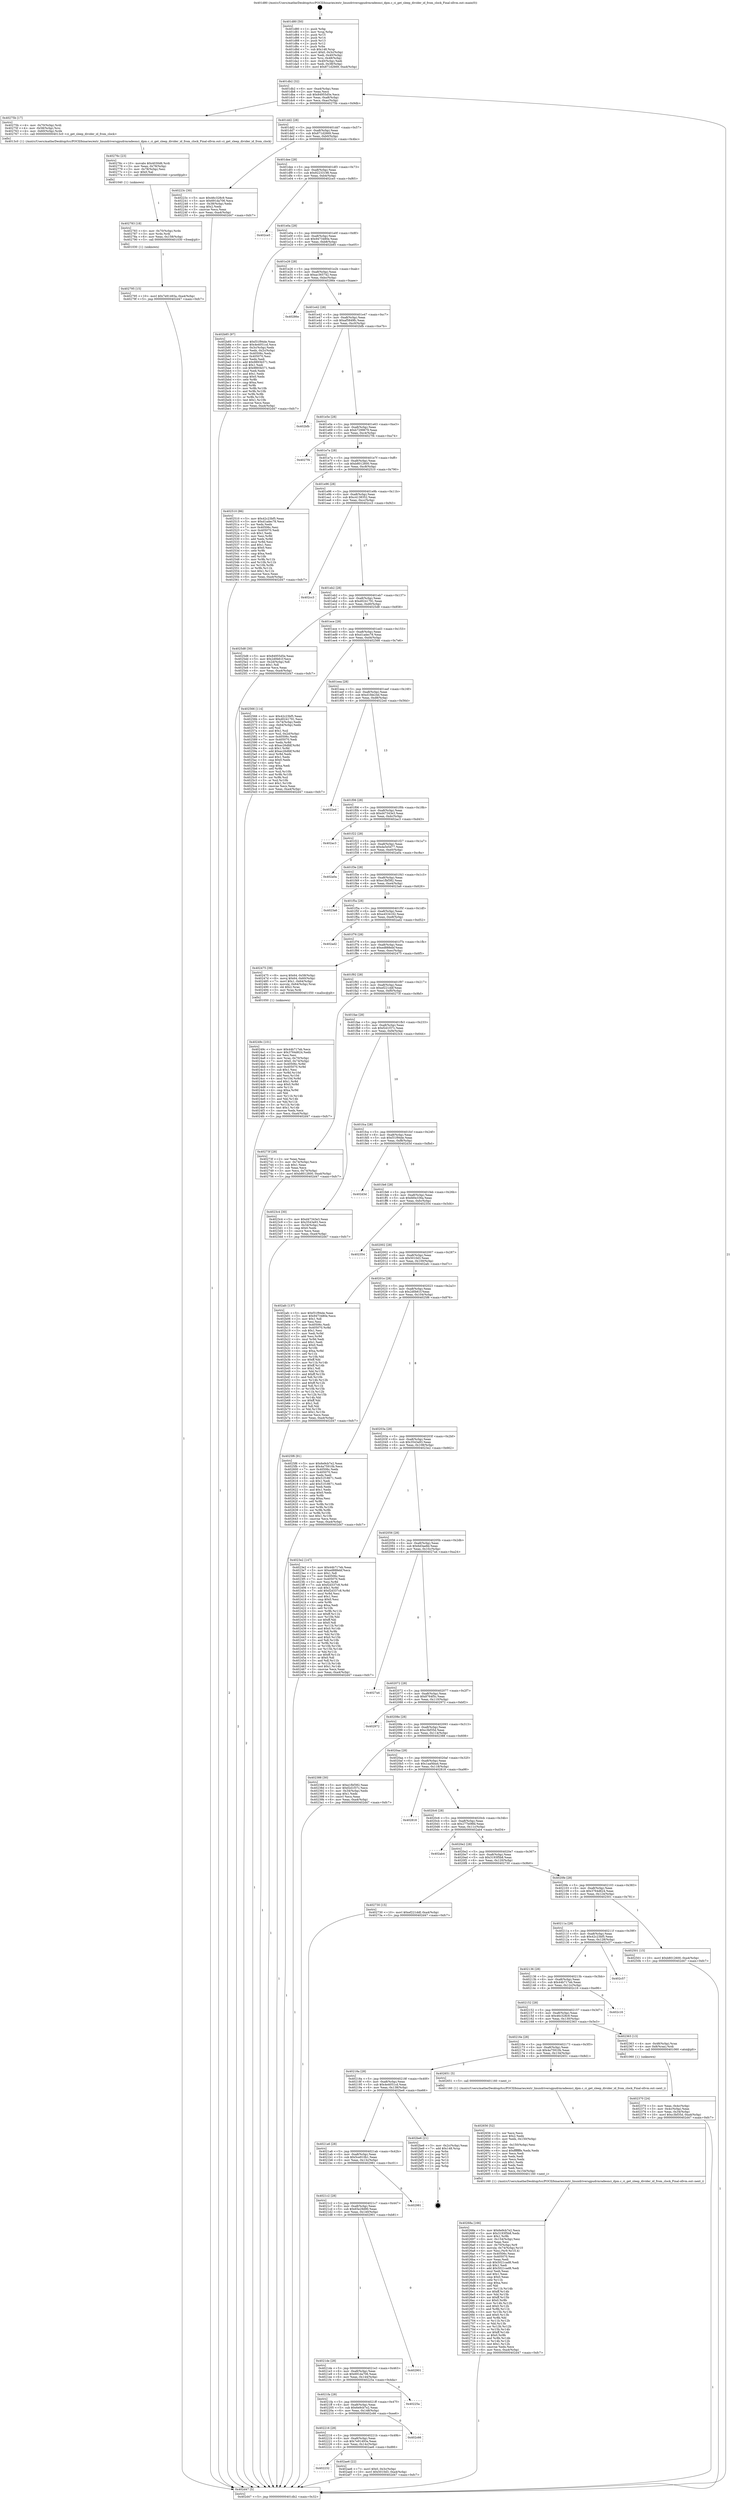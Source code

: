 digraph "0x401d80" {
  label = "0x401d80 (/mnt/c/Users/mathe/Desktop/tcc/POCII/binaries/extr_linuxdriversgpudrmradeonci_dpm.c_ci_get_sleep_divider_id_from_clock_Final-ollvm.out::main(0))"
  labelloc = "t"
  node[shape=record]

  Entry [label="",width=0.3,height=0.3,shape=circle,fillcolor=black,style=filled]
  "0x401db2" [label="{
     0x401db2 [32]\l
     | [instrs]\l
     &nbsp;&nbsp;0x401db2 \<+6\>: mov -0xa4(%rbp),%eax\l
     &nbsp;&nbsp;0x401db8 \<+2\>: mov %eax,%ecx\l
     &nbsp;&nbsp;0x401dba \<+6\>: sub $0x84955d5e,%ecx\l
     &nbsp;&nbsp;0x401dc0 \<+6\>: mov %eax,-0xa8(%rbp)\l
     &nbsp;&nbsp;0x401dc6 \<+6\>: mov %ecx,-0xac(%rbp)\l
     &nbsp;&nbsp;0x401dcc \<+6\>: je 000000000040275b \<main+0x9db\>\l
  }"]
  "0x40275b" [label="{
     0x40275b [17]\l
     | [instrs]\l
     &nbsp;&nbsp;0x40275b \<+4\>: mov -0x70(%rbp),%rdi\l
     &nbsp;&nbsp;0x40275f \<+4\>: mov -0x58(%rbp),%rsi\l
     &nbsp;&nbsp;0x402763 \<+4\>: mov -0x60(%rbp),%rdx\l
     &nbsp;&nbsp;0x402767 \<+5\>: call 00000000004013c0 \<ci_get_sleep_divider_id_from_clock\>\l
     | [calls]\l
     &nbsp;&nbsp;0x4013c0 \{1\} (/mnt/c/Users/mathe/Desktop/tcc/POCII/binaries/extr_linuxdriversgpudrmradeonci_dpm.c_ci_get_sleep_divider_id_from_clock_Final-ollvm.out::ci_get_sleep_divider_id_from_clock)\l
  }"]
  "0x401dd2" [label="{
     0x401dd2 [28]\l
     | [instrs]\l
     &nbsp;&nbsp;0x401dd2 \<+5\>: jmp 0000000000401dd7 \<main+0x57\>\l
     &nbsp;&nbsp;0x401dd7 \<+6\>: mov -0xa8(%rbp),%eax\l
     &nbsp;&nbsp;0x401ddd \<+5\>: sub $0x871d2669,%eax\l
     &nbsp;&nbsp;0x401de2 \<+6\>: mov %eax,-0xb0(%rbp)\l
     &nbsp;&nbsp;0x401de8 \<+6\>: je 000000000040223c \<main+0x4bc\>\l
  }"]
  Exit [label="",width=0.3,height=0.3,shape=circle,fillcolor=black,style=filled,peripheries=2]
  "0x40223c" [label="{
     0x40223c [30]\l
     | [instrs]\l
     &nbsp;&nbsp;0x40223c \<+5\>: mov $0x46c328c9,%eax\l
     &nbsp;&nbsp;0x402241 \<+5\>: mov $0x691da706,%ecx\l
     &nbsp;&nbsp;0x402246 \<+3\>: mov -0x38(%rbp),%edx\l
     &nbsp;&nbsp;0x402249 \<+3\>: cmp $0x2,%edx\l
     &nbsp;&nbsp;0x40224c \<+3\>: cmovne %ecx,%eax\l
     &nbsp;&nbsp;0x40224f \<+6\>: mov %eax,-0xa4(%rbp)\l
     &nbsp;&nbsp;0x402255 \<+5\>: jmp 0000000000402d47 \<main+0xfc7\>\l
  }"]
  "0x401dee" [label="{
     0x401dee [28]\l
     | [instrs]\l
     &nbsp;&nbsp;0x401dee \<+5\>: jmp 0000000000401df3 \<main+0x73\>\l
     &nbsp;&nbsp;0x401df3 \<+6\>: mov -0xa8(%rbp),%eax\l
     &nbsp;&nbsp;0x401df9 \<+5\>: sub $0x92233198,%eax\l
     &nbsp;&nbsp;0x401dfe \<+6\>: mov %eax,-0xb4(%rbp)\l
     &nbsp;&nbsp;0x401e04 \<+6\>: je 0000000000402ce5 \<main+0xf65\>\l
  }"]
  "0x402d47" [label="{
     0x402d47 [5]\l
     | [instrs]\l
     &nbsp;&nbsp;0x402d47 \<+5\>: jmp 0000000000401db2 \<main+0x32\>\l
  }"]
  "0x401d80" [label="{
     0x401d80 [50]\l
     | [instrs]\l
     &nbsp;&nbsp;0x401d80 \<+1\>: push %rbp\l
     &nbsp;&nbsp;0x401d81 \<+3\>: mov %rsp,%rbp\l
     &nbsp;&nbsp;0x401d84 \<+2\>: push %r15\l
     &nbsp;&nbsp;0x401d86 \<+2\>: push %r14\l
     &nbsp;&nbsp;0x401d88 \<+2\>: push %r13\l
     &nbsp;&nbsp;0x401d8a \<+2\>: push %r12\l
     &nbsp;&nbsp;0x401d8c \<+1\>: push %rbx\l
     &nbsp;&nbsp;0x401d8d \<+7\>: sub $0x148,%rsp\l
     &nbsp;&nbsp;0x401d94 \<+7\>: movl $0x0,-0x3c(%rbp)\l
     &nbsp;&nbsp;0x401d9b \<+3\>: mov %edi,-0x40(%rbp)\l
     &nbsp;&nbsp;0x401d9e \<+4\>: mov %rsi,-0x48(%rbp)\l
     &nbsp;&nbsp;0x401da2 \<+3\>: mov -0x40(%rbp),%edi\l
     &nbsp;&nbsp;0x401da5 \<+3\>: mov %edi,-0x38(%rbp)\l
     &nbsp;&nbsp;0x401da8 \<+10\>: movl $0x871d2669,-0xa4(%rbp)\l
  }"]
  "0x402232" [label="{
     0x402232\l
  }", style=dashed]
  "0x402ce5" [label="{
     0x402ce5\l
  }", style=dashed]
  "0x401e0a" [label="{
     0x401e0a [28]\l
     | [instrs]\l
     &nbsp;&nbsp;0x401e0a \<+5\>: jmp 0000000000401e0f \<main+0x8f\>\l
     &nbsp;&nbsp;0x401e0f \<+6\>: mov -0xa8(%rbp),%eax\l
     &nbsp;&nbsp;0x401e15 \<+5\>: sub $0x9473480e,%eax\l
     &nbsp;&nbsp;0x401e1a \<+6\>: mov %eax,-0xb8(%rbp)\l
     &nbsp;&nbsp;0x401e20 \<+6\>: je 0000000000402b85 \<main+0xe05\>\l
  }"]
  "0x402ae6" [label="{
     0x402ae6 [22]\l
     | [instrs]\l
     &nbsp;&nbsp;0x402ae6 \<+7\>: movl $0x0,-0x3c(%rbp)\l
     &nbsp;&nbsp;0x402aed \<+10\>: movl $0x5010d3,-0xa4(%rbp)\l
     &nbsp;&nbsp;0x402af7 \<+5\>: jmp 0000000000402d47 \<main+0xfc7\>\l
  }"]
  "0x402b85" [label="{
     0x402b85 [97]\l
     | [instrs]\l
     &nbsp;&nbsp;0x402b85 \<+5\>: mov $0xf31f94de,%eax\l
     &nbsp;&nbsp;0x402b8a \<+5\>: mov $0x4e4051cd,%ecx\l
     &nbsp;&nbsp;0x402b8f \<+3\>: mov -0x3c(%rbp),%edx\l
     &nbsp;&nbsp;0x402b92 \<+3\>: mov %edx,-0x2c(%rbp)\l
     &nbsp;&nbsp;0x402b95 \<+7\>: mov 0x40506c,%edx\l
     &nbsp;&nbsp;0x402b9c \<+7\>: mov 0x405070,%esi\l
     &nbsp;&nbsp;0x402ba3 \<+2\>: mov %edx,%edi\l
     &nbsp;&nbsp;0x402ba5 \<+6\>: add $0x9893b571,%edi\l
     &nbsp;&nbsp;0x402bab \<+3\>: sub $0x1,%edi\l
     &nbsp;&nbsp;0x402bae \<+6\>: sub $0x9893b571,%edi\l
     &nbsp;&nbsp;0x402bb4 \<+3\>: imul %edi,%edx\l
     &nbsp;&nbsp;0x402bb7 \<+3\>: and $0x1,%edx\l
     &nbsp;&nbsp;0x402bba \<+3\>: cmp $0x0,%edx\l
     &nbsp;&nbsp;0x402bbd \<+4\>: sete %r8b\l
     &nbsp;&nbsp;0x402bc1 \<+3\>: cmp $0xa,%esi\l
     &nbsp;&nbsp;0x402bc4 \<+4\>: setl %r9b\l
     &nbsp;&nbsp;0x402bc8 \<+3\>: mov %r8b,%r10b\l
     &nbsp;&nbsp;0x402bcb \<+3\>: and %r9b,%r10b\l
     &nbsp;&nbsp;0x402bce \<+3\>: xor %r9b,%r8b\l
     &nbsp;&nbsp;0x402bd1 \<+3\>: or %r8b,%r10b\l
     &nbsp;&nbsp;0x402bd4 \<+4\>: test $0x1,%r10b\l
     &nbsp;&nbsp;0x402bd8 \<+3\>: cmovne %ecx,%eax\l
     &nbsp;&nbsp;0x402bdb \<+6\>: mov %eax,-0xa4(%rbp)\l
     &nbsp;&nbsp;0x402be1 \<+5\>: jmp 0000000000402d47 \<main+0xfc7\>\l
  }"]
  "0x401e26" [label="{
     0x401e26 [28]\l
     | [instrs]\l
     &nbsp;&nbsp;0x401e26 \<+5\>: jmp 0000000000401e2b \<main+0xab\>\l
     &nbsp;&nbsp;0x401e2b \<+6\>: mov -0xa8(%rbp),%eax\l
     &nbsp;&nbsp;0x401e31 \<+5\>: sub $0xac365742,%eax\l
     &nbsp;&nbsp;0x401e36 \<+6\>: mov %eax,-0xbc(%rbp)\l
     &nbsp;&nbsp;0x401e3c \<+6\>: je 000000000040286e \<main+0xaee\>\l
  }"]
  "0x402216" [label="{
     0x402216 [28]\l
     | [instrs]\l
     &nbsp;&nbsp;0x402216 \<+5\>: jmp 000000000040221b \<main+0x49b\>\l
     &nbsp;&nbsp;0x40221b \<+6\>: mov -0xa8(%rbp),%eax\l
     &nbsp;&nbsp;0x402221 \<+5\>: sub $0x7e91493a,%eax\l
     &nbsp;&nbsp;0x402226 \<+6\>: mov %eax,-0x14c(%rbp)\l
     &nbsp;&nbsp;0x40222c \<+6\>: je 0000000000402ae6 \<main+0xd66\>\l
  }"]
  "0x40286e" [label="{
     0x40286e\l
  }", style=dashed]
  "0x401e42" [label="{
     0x401e42 [28]\l
     | [instrs]\l
     &nbsp;&nbsp;0x401e42 \<+5\>: jmp 0000000000401e47 \<main+0xc7\>\l
     &nbsp;&nbsp;0x401e47 \<+6\>: mov -0xa8(%rbp),%eax\l
     &nbsp;&nbsp;0x401e4d \<+5\>: sub $0xaf5849fc,%eax\l
     &nbsp;&nbsp;0x401e52 \<+6\>: mov %eax,-0xc0(%rbp)\l
     &nbsp;&nbsp;0x401e58 \<+6\>: je 0000000000402bfb \<main+0xe7b\>\l
  }"]
  "0x402c66" [label="{
     0x402c66\l
  }", style=dashed]
  "0x402bfb" [label="{
     0x402bfb\l
  }", style=dashed]
  "0x401e5e" [label="{
     0x401e5e [28]\l
     | [instrs]\l
     &nbsp;&nbsp;0x401e5e \<+5\>: jmp 0000000000401e63 \<main+0xe3\>\l
     &nbsp;&nbsp;0x401e63 \<+6\>: mov -0xa8(%rbp),%eax\l
     &nbsp;&nbsp;0x401e69 \<+5\>: sub $0xb7299679,%eax\l
     &nbsp;&nbsp;0x401e6e \<+6\>: mov %eax,-0xc4(%rbp)\l
     &nbsp;&nbsp;0x401e74 \<+6\>: je 00000000004027f4 \<main+0xa74\>\l
  }"]
  "0x4021fa" [label="{
     0x4021fa [28]\l
     | [instrs]\l
     &nbsp;&nbsp;0x4021fa \<+5\>: jmp 00000000004021ff \<main+0x47f\>\l
     &nbsp;&nbsp;0x4021ff \<+6\>: mov -0xa8(%rbp),%eax\l
     &nbsp;&nbsp;0x402205 \<+5\>: sub $0x6e9cb7e2,%eax\l
     &nbsp;&nbsp;0x40220a \<+6\>: mov %eax,-0x148(%rbp)\l
     &nbsp;&nbsp;0x402210 \<+6\>: je 0000000000402c66 \<main+0xee6\>\l
  }"]
  "0x4027f4" [label="{
     0x4027f4\l
  }", style=dashed]
  "0x401e7a" [label="{
     0x401e7a [28]\l
     | [instrs]\l
     &nbsp;&nbsp;0x401e7a \<+5\>: jmp 0000000000401e7f \<main+0xff\>\l
     &nbsp;&nbsp;0x401e7f \<+6\>: mov -0xa8(%rbp),%eax\l
     &nbsp;&nbsp;0x401e85 \<+5\>: sub $0xb8012600,%eax\l
     &nbsp;&nbsp;0x401e8a \<+6\>: mov %eax,-0xc8(%rbp)\l
     &nbsp;&nbsp;0x401e90 \<+6\>: je 0000000000402510 \<main+0x790\>\l
  }"]
  "0x40225a" [label="{
     0x40225a\l
  }", style=dashed]
  "0x402510" [label="{
     0x402510 [86]\l
     | [instrs]\l
     &nbsp;&nbsp;0x402510 \<+5\>: mov $0x42c23bf5,%eax\l
     &nbsp;&nbsp;0x402515 \<+5\>: mov $0xd1adec78,%ecx\l
     &nbsp;&nbsp;0x40251a \<+2\>: xor %edx,%edx\l
     &nbsp;&nbsp;0x40251c \<+7\>: mov 0x40506c,%esi\l
     &nbsp;&nbsp;0x402523 \<+7\>: mov 0x405070,%edi\l
     &nbsp;&nbsp;0x40252a \<+3\>: sub $0x1,%edx\l
     &nbsp;&nbsp;0x40252d \<+3\>: mov %esi,%r8d\l
     &nbsp;&nbsp;0x402530 \<+3\>: add %edx,%r8d\l
     &nbsp;&nbsp;0x402533 \<+4\>: imul %r8d,%esi\l
     &nbsp;&nbsp;0x402537 \<+3\>: and $0x1,%esi\l
     &nbsp;&nbsp;0x40253a \<+3\>: cmp $0x0,%esi\l
     &nbsp;&nbsp;0x40253d \<+4\>: sete %r9b\l
     &nbsp;&nbsp;0x402541 \<+3\>: cmp $0xa,%edi\l
     &nbsp;&nbsp;0x402544 \<+4\>: setl %r10b\l
     &nbsp;&nbsp;0x402548 \<+3\>: mov %r9b,%r11b\l
     &nbsp;&nbsp;0x40254b \<+3\>: and %r10b,%r11b\l
     &nbsp;&nbsp;0x40254e \<+3\>: xor %r10b,%r9b\l
     &nbsp;&nbsp;0x402551 \<+3\>: or %r9b,%r11b\l
     &nbsp;&nbsp;0x402554 \<+4\>: test $0x1,%r11b\l
     &nbsp;&nbsp;0x402558 \<+3\>: cmovne %ecx,%eax\l
     &nbsp;&nbsp;0x40255b \<+6\>: mov %eax,-0xa4(%rbp)\l
     &nbsp;&nbsp;0x402561 \<+5\>: jmp 0000000000402d47 \<main+0xfc7\>\l
  }"]
  "0x401e96" [label="{
     0x401e96 [28]\l
     | [instrs]\l
     &nbsp;&nbsp;0x401e96 \<+5\>: jmp 0000000000401e9b \<main+0x11b\>\l
     &nbsp;&nbsp;0x401e9b \<+6\>: mov -0xa8(%rbp),%eax\l
     &nbsp;&nbsp;0x401ea1 \<+5\>: sub $0xc4138352,%eax\l
     &nbsp;&nbsp;0x401ea6 \<+6\>: mov %eax,-0xcc(%rbp)\l
     &nbsp;&nbsp;0x401eac \<+6\>: je 0000000000402cc3 \<main+0xf43\>\l
  }"]
  "0x4021de" [label="{
     0x4021de [28]\l
     | [instrs]\l
     &nbsp;&nbsp;0x4021de \<+5\>: jmp 00000000004021e3 \<main+0x463\>\l
     &nbsp;&nbsp;0x4021e3 \<+6\>: mov -0xa8(%rbp),%eax\l
     &nbsp;&nbsp;0x4021e9 \<+5\>: sub $0x691da706,%eax\l
     &nbsp;&nbsp;0x4021ee \<+6\>: mov %eax,-0x144(%rbp)\l
     &nbsp;&nbsp;0x4021f4 \<+6\>: je 000000000040225a \<main+0x4da\>\l
  }"]
  "0x402cc3" [label="{
     0x402cc3\l
  }", style=dashed]
  "0x401eb2" [label="{
     0x401eb2 [28]\l
     | [instrs]\l
     &nbsp;&nbsp;0x401eb2 \<+5\>: jmp 0000000000401eb7 \<main+0x137\>\l
     &nbsp;&nbsp;0x401eb7 \<+6\>: mov -0xa8(%rbp),%eax\l
     &nbsp;&nbsp;0x401ebd \<+5\>: sub $0xd0241791,%eax\l
     &nbsp;&nbsp;0x401ec2 \<+6\>: mov %eax,-0xd0(%rbp)\l
     &nbsp;&nbsp;0x401ec8 \<+6\>: je 00000000004025d8 \<main+0x858\>\l
  }"]
  "0x402901" [label="{
     0x402901\l
  }", style=dashed]
  "0x4025d8" [label="{
     0x4025d8 [30]\l
     | [instrs]\l
     &nbsp;&nbsp;0x4025d8 \<+5\>: mov $0x84955d5e,%eax\l
     &nbsp;&nbsp;0x4025dd \<+5\>: mov $0x2d0b61f,%ecx\l
     &nbsp;&nbsp;0x4025e2 \<+3\>: mov -0x2d(%rbp),%dl\l
     &nbsp;&nbsp;0x4025e5 \<+3\>: test $0x1,%dl\l
     &nbsp;&nbsp;0x4025e8 \<+3\>: cmovne %ecx,%eax\l
     &nbsp;&nbsp;0x4025eb \<+6\>: mov %eax,-0xa4(%rbp)\l
     &nbsp;&nbsp;0x4025f1 \<+5\>: jmp 0000000000402d47 \<main+0xfc7\>\l
  }"]
  "0x401ece" [label="{
     0x401ece [28]\l
     | [instrs]\l
     &nbsp;&nbsp;0x401ece \<+5\>: jmp 0000000000401ed3 \<main+0x153\>\l
     &nbsp;&nbsp;0x401ed3 \<+6\>: mov -0xa8(%rbp),%eax\l
     &nbsp;&nbsp;0x401ed9 \<+5\>: sub $0xd1adec78,%eax\l
     &nbsp;&nbsp;0x401ede \<+6\>: mov %eax,-0xd4(%rbp)\l
     &nbsp;&nbsp;0x401ee4 \<+6\>: je 0000000000402566 \<main+0x7e6\>\l
  }"]
  "0x4021c2" [label="{
     0x4021c2 [28]\l
     | [instrs]\l
     &nbsp;&nbsp;0x4021c2 \<+5\>: jmp 00000000004021c7 \<main+0x447\>\l
     &nbsp;&nbsp;0x4021c7 \<+6\>: mov -0xa8(%rbp),%eax\l
     &nbsp;&nbsp;0x4021cd \<+5\>: sub $0x65e29d90,%eax\l
     &nbsp;&nbsp;0x4021d2 \<+6\>: mov %eax,-0x140(%rbp)\l
     &nbsp;&nbsp;0x4021d8 \<+6\>: je 0000000000402901 \<main+0xb81\>\l
  }"]
  "0x402566" [label="{
     0x402566 [114]\l
     | [instrs]\l
     &nbsp;&nbsp;0x402566 \<+5\>: mov $0x42c23bf5,%eax\l
     &nbsp;&nbsp;0x40256b \<+5\>: mov $0xd0241791,%ecx\l
     &nbsp;&nbsp;0x402570 \<+3\>: mov -0x74(%rbp),%edx\l
     &nbsp;&nbsp;0x402573 \<+3\>: cmp -0x64(%rbp),%edx\l
     &nbsp;&nbsp;0x402576 \<+4\>: setl %sil\l
     &nbsp;&nbsp;0x40257a \<+4\>: and $0x1,%sil\l
     &nbsp;&nbsp;0x40257e \<+4\>: mov %sil,-0x2d(%rbp)\l
     &nbsp;&nbsp;0x402582 \<+7\>: mov 0x40506c,%edx\l
     &nbsp;&nbsp;0x402589 \<+7\>: mov 0x405070,%edi\l
     &nbsp;&nbsp;0x402590 \<+3\>: mov %edx,%r8d\l
     &nbsp;&nbsp;0x402593 \<+7\>: sub $0xec26dfdf,%r8d\l
     &nbsp;&nbsp;0x40259a \<+4\>: sub $0x1,%r8d\l
     &nbsp;&nbsp;0x40259e \<+7\>: add $0xec26dfdf,%r8d\l
     &nbsp;&nbsp;0x4025a5 \<+4\>: imul %r8d,%edx\l
     &nbsp;&nbsp;0x4025a9 \<+3\>: and $0x1,%edx\l
     &nbsp;&nbsp;0x4025ac \<+3\>: cmp $0x0,%edx\l
     &nbsp;&nbsp;0x4025af \<+4\>: sete %sil\l
     &nbsp;&nbsp;0x4025b3 \<+3\>: cmp $0xa,%edi\l
     &nbsp;&nbsp;0x4025b6 \<+4\>: setl %r9b\l
     &nbsp;&nbsp;0x4025ba \<+3\>: mov %sil,%r10b\l
     &nbsp;&nbsp;0x4025bd \<+3\>: and %r9b,%r10b\l
     &nbsp;&nbsp;0x4025c0 \<+3\>: xor %r9b,%sil\l
     &nbsp;&nbsp;0x4025c3 \<+3\>: or %sil,%r10b\l
     &nbsp;&nbsp;0x4025c6 \<+4\>: test $0x1,%r10b\l
     &nbsp;&nbsp;0x4025ca \<+3\>: cmovne %ecx,%eax\l
     &nbsp;&nbsp;0x4025cd \<+6\>: mov %eax,-0xa4(%rbp)\l
     &nbsp;&nbsp;0x4025d3 \<+5\>: jmp 0000000000402d47 \<main+0xfc7\>\l
  }"]
  "0x401eea" [label="{
     0x401eea [28]\l
     | [instrs]\l
     &nbsp;&nbsp;0x401eea \<+5\>: jmp 0000000000401eef \<main+0x16f\>\l
     &nbsp;&nbsp;0x401eef \<+6\>: mov -0xa8(%rbp),%eax\l
     &nbsp;&nbsp;0x401ef5 \<+5\>: sub $0xd1fde24d,%eax\l
     &nbsp;&nbsp;0x401efa \<+6\>: mov %eax,-0xd8(%rbp)\l
     &nbsp;&nbsp;0x401f00 \<+6\>: je 00000000004022ed \<main+0x56d\>\l
  }"]
  "0x402981" [label="{
     0x402981\l
  }", style=dashed]
  "0x4022ed" [label="{
     0x4022ed\l
  }", style=dashed]
  "0x401f06" [label="{
     0x401f06 [28]\l
     | [instrs]\l
     &nbsp;&nbsp;0x401f06 \<+5\>: jmp 0000000000401f0b \<main+0x18b\>\l
     &nbsp;&nbsp;0x401f0b \<+6\>: mov -0xa8(%rbp),%eax\l
     &nbsp;&nbsp;0x401f11 \<+5\>: sub $0xd47343e3,%eax\l
     &nbsp;&nbsp;0x401f16 \<+6\>: mov %eax,-0xdc(%rbp)\l
     &nbsp;&nbsp;0x401f1c \<+6\>: je 0000000000402ac3 \<main+0xd43\>\l
  }"]
  "0x4021a6" [label="{
     0x4021a6 [28]\l
     | [instrs]\l
     &nbsp;&nbsp;0x4021a6 \<+5\>: jmp 00000000004021ab \<main+0x42b\>\l
     &nbsp;&nbsp;0x4021ab \<+6\>: mov -0xa8(%rbp),%eax\l
     &nbsp;&nbsp;0x4021b1 \<+5\>: sub $0x5ce910b1,%eax\l
     &nbsp;&nbsp;0x4021b6 \<+6\>: mov %eax,-0x13c(%rbp)\l
     &nbsp;&nbsp;0x4021bc \<+6\>: je 0000000000402981 \<main+0xc01\>\l
  }"]
  "0x402ac3" [label="{
     0x402ac3\l
  }", style=dashed]
  "0x401f22" [label="{
     0x401f22 [28]\l
     | [instrs]\l
     &nbsp;&nbsp;0x401f22 \<+5\>: jmp 0000000000401f27 \<main+0x1a7\>\l
     &nbsp;&nbsp;0x401f27 \<+6\>: mov -0xa8(%rbp),%eax\l
     &nbsp;&nbsp;0x401f2d \<+5\>: sub $0xda5e5d77,%eax\l
     &nbsp;&nbsp;0x401f32 \<+6\>: mov %eax,-0xe0(%rbp)\l
     &nbsp;&nbsp;0x401f38 \<+6\>: je 0000000000402a0a \<main+0xc8a\>\l
  }"]
  "0x402be6" [label="{
     0x402be6 [21]\l
     | [instrs]\l
     &nbsp;&nbsp;0x402be6 \<+3\>: mov -0x2c(%rbp),%eax\l
     &nbsp;&nbsp;0x402be9 \<+7\>: add $0x148,%rsp\l
     &nbsp;&nbsp;0x402bf0 \<+1\>: pop %rbx\l
     &nbsp;&nbsp;0x402bf1 \<+2\>: pop %r12\l
     &nbsp;&nbsp;0x402bf3 \<+2\>: pop %r13\l
     &nbsp;&nbsp;0x402bf5 \<+2\>: pop %r14\l
     &nbsp;&nbsp;0x402bf7 \<+2\>: pop %r15\l
     &nbsp;&nbsp;0x402bf9 \<+1\>: pop %rbp\l
     &nbsp;&nbsp;0x402bfa \<+1\>: ret\l
  }"]
  "0x402a0a" [label="{
     0x402a0a\l
  }", style=dashed]
  "0x401f3e" [label="{
     0x401f3e [28]\l
     | [instrs]\l
     &nbsp;&nbsp;0x401f3e \<+5\>: jmp 0000000000401f43 \<main+0x1c3\>\l
     &nbsp;&nbsp;0x401f43 \<+6\>: mov -0xa8(%rbp),%eax\l
     &nbsp;&nbsp;0x401f49 \<+5\>: sub $0xe1fbf382,%eax\l
     &nbsp;&nbsp;0x401f4e \<+6\>: mov %eax,-0xe4(%rbp)\l
     &nbsp;&nbsp;0x401f54 \<+6\>: je 00000000004023a6 \<main+0x626\>\l
  }"]
  "0x402795" [label="{
     0x402795 [15]\l
     | [instrs]\l
     &nbsp;&nbsp;0x402795 \<+10\>: movl $0x7e91493a,-0xa4(%rbp)\l
     &nbsp;&nbsp;0x40279f \<+5\>: jmp 0000000000402d47 \<main+0xfc7\>\l
  }"]
  "0x4023a6" [label="{
     0x4023a6\l
  }", style=dashed]
  "0x401f5a" [label="{
     0x401f5a [28]\l
     | [instrs]\l
     &nbsp;&nbsp;0x401f5a \<+5\>: jmp 0000000000401f5f \<main+0x1df\>\l
     &nbsp;&nbsp;0x401f5f \<+6\>: mov -0xa8(%rbp),%eax\l
     &nbsp;&nbsp;0x401f65 \<+5\>: sub $0xe4534162,%eax\l
     &nbsp;&nbsp;0x401f6a \<+6\>: mov %eax,-0xe8(%rbp)\l
     &nbsp;&nbsp;0x401f70 \<+6\>: je 0000000000402ad2 \<main+0xd52\>\l
  }"]
  "0x402783" [label="{
     0x402783 [18]\l
     | [instrs]\l
     &nbsp;&nbsp;0x402783 \<+4\>: mov -0x70(%rbp),%rdx\l
     &nbsp;&nbsp;0x402787 \<+3\>: mov %rdx,%rdi\l
     &nbsp;&nbsp;0x40278a \<+6\>: mov %eax,-0x158(%rbp)\l
     &nbsp;&nbsp;0x402790 \<+5\>: call 0000000000401030 \<free@plt\>\l
     | [calls]\l
     &nbsp;&nbsp;0x401030 \{1\} (unknown)\l
  }"]
  "0x402ad2" [label="{
     0x402ad2\l
  }", style=dashed]
  "0x401f76" [label="{
     0x401f76 [28]\l
     | [instrs]\l
     &nbsp;&nbsp;0x401f76 \<+5\>: jmp 0000000000401f7b \<main+0x1fb\>\l
     &nbsp;&nbsp;0x401f7b \<+6\>: mov -0xa8(%rbp),%eax\l
     &nbsp;&nbsp;0x401f81 \<+5\>: sub $0xed888ebf,%eax\l
     &nbsp;&nbsp;0x401f86 \<+6\>: mov %eax,-0xec(%rbp)\l
     &nbsp;&nbsp;0x401f8c \<+6\>: je 0000000000402475 \<main+0x6f5\>\l
  }"]
  "0x40276c" [label="{
     0x40276c [23]\l
     | [instrs]\l
     &nbsp;&nbsp;0x40276c \<+10\>: movabs $0x4030d6,%rdi\l
     &nbsp;&nbsp;0x402776 \<+3\>: mov %eax,-0x78(%rbp)\l
     &nbsp;&nbsp;0x402779 \<+3\>: mov -0x78(%rbp),%esi\l
     &nbsp;&nbsp;0x40277c \<+2\>: mov $0x0,%al\l
     &nbsp;&nbsp;0x40277e \<+5\>: call 0000000000401040 \<printf@plt\>\l
     | [calls]\l
     &nbsp;&nbsp;0x401040 \{1\} (unknown)\l
  }"]
  "0x402475" [label="{
     0x402475 [39]\l
     | [instrs]\l
     &nbsp;&nbsp;0x402475 \<+8\>: movq $0x64,-0x58(%rbp)\l
     &nbsp;&nbsp;0x40247d \<+8\>: movq $0x64,-0x60(%rbp)\l
     &nbsp;&nbsp;0x402485 \<+7\>: movl $0x1,-0x64(%rbp)\l
     &nbsp;&nbsp;0x40248c \<+4\>: movslq -0x64(%rbp),%rax\l
     &nbsp;&nbsp;0x402490 \<+4\>: shl $0x2,%rax\l
     &nbsp;&nbsp;0x402494 \<+3\>: mov %rax,%rdi\l
     &nbsp;&nbsp;0x402497 \<+5\>: call 0000000000401050 \<malloc@plt\>\l
     | [calls]\l
     &nbsp;&nbsp;0x401050 \{1\} (unknown)\l
  }"]
  "0x401f92" [label="{
     0x401f92 [28]\l
     | [instrs]\l
     &nbsp;&nbsp;0x401f92 \<+5\>: jmp 0000000000401f97 \<main+0x217\>\l
     &nbsp;&nbsp;0x401f97 \<+6\>: mov -0xa8(%rbp),%eax\l
     &nbsp;&nbsp;0x401f9d \<+5\>: sub $0xef221ddf,%eax\l
     &nbsp;&nbsp;0x401fa2 \<+6\>: mov %eax,-0xf0(%rbp)\l
     &nbsp;&nbsp;0x401fa8 \<+6\>: je 000000000040273f \<main+0x9bf\>\l
  }"]
  "0x40268a" [label="{
     0x40268a [166]\l
     | [instrs]\l
     &nbsp;&nbsp;0x40268a \<+5\>: mov $0x6e9cb7e2,%ecx\l
     &nbsp;&nbsp;0x40268f \<+5\>: mov $0x3193f5b8,%edx\l
     &nbsp;&nbsp;0x402694 \<+3\>: mov $0x1,%r8b\l
     &nbsp;&nbsp;0x402697 \<+6\>: mov -0x154(%rbp),%esi\l
     &nbsp;&nbsp;0x40269d \<+3\>: imul %eax,%esi\l
     &nbsp;&nbsp;0x4026a0 \<+4\>: mov -0x70(%rbp),%r9\l
     &nbsp;&nbsp;0x4026a4 \<+4\>: movslq -0x74(%rbp),%r10\l
     &nbsp;&nbsp;0x4026a8 \<+4\>: mov %esi,(%r9,%r10,4)\l
     &nbsp;&nbsp;0x4026ac \<+7\>: mov 0x40506c,%eax\l
     &nbsp;&nbsp;0x4026b3 \<+7\>: mov 0x405070,%esi\l
     &nbsp;&nbsp;0x4026ba \<+2\>: mov %eax,%edi\l
     &nbsp;&nbsp;0x4026bc \<+6\>: sub $0x5021cad8,%edi\l
     &nbsp;&nbsp;0x4026c2 \<+3\>: sub $0x1,%edi\l
     &nbsp;&nbsp;0x4026c5 \<+6\>: add $0x5021cad8,%edi\l
     &nbsp;&nbsp;0x4026cb \<+3\>: imul %edi,%eax\l
     &nbsp;&nbsp;0x4026ce \<+3\>: and $0x1,%eax\l
     &nbsp;&nbsp;0x4026d1 \<+3\>: cmp $0x0,%eax\l
     &nbsp;&nbsp;0x4026d4 \<+4\>: sete %r11b\l
     &nbsp;&nbsp;0x4026d8 \<+3\>: cmp $0xa,%esi\l
     &nbsp;&nbsp;0x4026db \<+3\>: setl %bl\l
     &nbsp;&nbsp;0x4026de \<+3\>: mov %r11b,%r14b\l
     &nbsp;&nbsp;0x4026e1 \<+4\>: xor $0xff,%r14b\l
     &nbsp;&nbsp;0x4026e5 \<+3\>: mov %bl,%r15b\l
     &nbsp;&nbsp;0x4026e8 \<+4\>: xor $0xff,%r15b\l
     &nbsp;&nbsp;0x4026ec \<+4\>: xor $0x0,%r8b\l
     &nbsp;&nbsp;0x4026f0 \<+3\>: mov %r14b,%r12b\l
     &nbsp;&nbsp;0x4026f3 \<+4\>: and $0x0,%r12b\l
     &nbsp;&nbsp;0x4026f7 \<+3\>: and %r8b,%r11b\l
     &nbsp;&nbsp;0x4026fa \<+3\>: mov %r15b,%r13b\l
     &nbsp;&nbsp;0x4026fd \<+4\>: and $0x0,%r13b\l
     &nbsp;&nbsp;0x402701 \<+3\>: and %r8b,%bl\l
     &nbsp;&nbsp;0x402704 \<+3\>: or %r11b,%r12b\l
     &nbsp;&nbsp;0x402707 \<+3\>: or %bl,%r13b\l
     &nbsp;&nbsp;0x40270a \<+3\>: xor %r13b,%r12b\l
     &nbsp;&nbsp;0x40270d \<+3\>: or %r15b,%r14b\l
     &nbsp;&nbsp;0x402710 \<+4\>: xor $0xff,%r14b\l
     &nbsp;&nbsp;0x402714 \<+4\>: or $0x0,%r8b\l
     &nbsp;&nbsp;0x402718 \<+3\>: and %r8b,%r14b\l
     &nbsp;&nbsp;0x40271b \<+3\>: or %r14b,%r12b\l
     &nbsp;&nbsp;0x40271e \<+4\>: test $0x1,%r12b\l
     &nbsp;&nbsp;0x402722 \<+3\>: cmovne %edx,%ecx\l
     &nbsp;&nbsp;0x402725 \<+6\>: mov %ecx,-0xa4(%rbp)\l
     &nbsp;&nbsp;0x40272b \<+5\>: jmp 0000000000402d47 \<main+0xfc7\>\l
  }"]
  "0x40273f" [label="{
     0x40273f [28]\l
     | [instrs]\l
     &nbsp;&nbsp;0x40273f \<+2\>: xor %eax,%eax\l
     &nbsp;&nbsp;0x402741 \<+3\>: mov -0x74(%rbp),%ecx\l
     &nbsp;&nbsp;0x402744 \<+3\>: sub $0x1,%eax\l
     &nbsp;&nbsp;0x402747 \<+2\>: sub %eax,%ecx\l
     &nbsp;&nbsp;0x402749 \<+3\>: mov %ecx,-0x74(%rbp)\l
     &nbsp;&nbsp;0x40274c \<+10\>: movl $0xb8012600,-0xa4(%rbp)\l
     &nbsp;&nbsp;0x402756 \<+5\>: jmp 0000000000402d47 \<main+0xfc7\>\l
  }"]
  "0x401fae" [label="{
     0x401fae [28]\l
     | [instrs]\l
     &nbsp;&nbsp;0x401fae \<+5\>: jmp 0000000000401fb3 \<main+0x233\>\l
     &nbsp;&nbsp;0x401fb3 \<+6\>: mov -0xa8(%rbp),%eax\l
     &nbsp;&nbsp;0x401fb9 \<+5\>: sub $0xf2d1f37c,%eax\l
     &nbsp;&nbsp;0x401fbe \<+6\>: mov %eax,-0xf4(%rbp)\l
     &nbsp;&nbsp;0x401fc4 \<+6\>: je 00000000004023c4 \<main+0x644\>\l
  }"]
  "0x402656" [label="{
     0x402656 [52]\l
     | [instrs]\l
     &nbsp;&nbsp;0x402656 \<+2\>: xor %ecx,%ecx\l
     &nbsp;&nbsp;0x402658 \<+5\>: mov $0x2,%edx\l
     &nbsp;&nbsp;0x40265d \<+6\>: mov %edx,-0x150(%rbp)\l
     &nbsp;&nbsp;0x402663 \<+1\>: cltd\l
     &nbsp;&nbsp;0x402664 \<+6\>: mov -0x150(%rbp),%esi\l
     &nbsp;&nbsp;0x40266a \<+2\>: idiv %esi\l
     &nbsp;&nbsp;0x40266c \<+6\>: imul $0xfffffffe,%edx,%edx\l
     &nbsp;&nbsp;0x402672 \<+2\>: mov %ecx,%edi\l
     &nbsp;&nbsp;0x402674 \<+2\>: sub %edx,%edi\l
     &nbsp;&nbsp;0x402676 \<+2\>: mov %ecx,%edx\l
     &nbsp;&nbsp;0x402678 \<+3\>: sub $0x1,%edx\l
     &nbsp;&nbsp;0x40267b \<+2\>: add %edx,%edi\l
     &nbsp;&nbsp;0x40267d \<+2\>: sub %edi,%ecx\l
     &nbsp;&nbsp;0x40267f \<+6\>: mov %ecx,-0x154(%rbp)\l
     &nbsp;&nbsp;0x402685 \<+5\>: call 0000000000401160 \<next_i\>\l
     | [calls]\l
     &nbsp;&nbsp;0x401160 \{1\} (/mnt/c/Users/mathe/Desktop/tcc/POCII/binaries/extr_linuxdriversgpudrmradeonci_dpm.c_ci_get_sleep_divider_id_from_clock_Final-ollvm.out::next_i)\l
  }"]
  "0x4023c4" [label="{
     0x4023c4 [30]\l
     | [instrs]\l
     &nbsp;&nbsp;0x4023c4 \<+5\>: mov $0xd47343e3,%eax\l
     &nbsp;&nbsp;0x4023c9 \<+5\>: mov $0x3543a93,%ecx\l
     &nbsp;&nbsp;0x4023ce \<+3\>: mov -0x34(%rbp),%edx\l
     &nbsp;&nbsp;0x4023d1 \<+3\>: cmp $0x0,%edx\l
     &nbsp;&nbsp;0x4023d4 \<+3\>: cmove %ecx,%eax\l
     &nbsp;&nbsp;0x4023d7 \<+6\>: mov %eax,-0xa4(%rbp)\l
     &nbsp;&nbsp;0x4023dd \<+5\>: jmp 0000000000402d47 \<main+0xfc7\>\l
  }"]
  "0x401fca" [label="{
     0x401fca [28]\l
     | [instrs]\l
     &nbsp;&nbsp;0x401fca \<+5\>: jmp 0000000000401fcf \<main+0x24f\>\l
     &nbsp;&nbsp;0x401fcf \<+6\>: mov -0xa8(%rbp),%eax\l
     &nbsp;&nbsp;0x401fd5 \<+5\>: sub $0xf31f94de,%eax\l
     &nbsp;&nbsp;0x401fda \<+6\>: mov %eax,-0xf8(%rbp)\l
     &nbsp;&nbsp;0x401fe0 \<+6\>: je 0000000000402d3d \<main+0xfbd\>\l
  }"]
  "0x40218a" [label="{
     0x40218a [28]\l
     | [instrs]\l
     &nbsp;&nbsp;0x40218a \<+5\>: jmp 000000000040218f \<main+0x40f\>\l
     &nbsp;&nbsp;0x40218f \<+6\>: mov -0xa8(%rbp),%eax\l
     &nbsp;&nbsp;0x402195 \<+5\>: sub $0x4e4051cd,%eax\l
     &nbsp;&nbsp;0x40219a \<+6\>: mov %eax,-0x138(%rbp)\l
     &nbsp;&nbsp;0x4021a0 \<+6\>: je 0000000000402be6 \<main+0xe66\>\l
  }"]
  "0x402d3d" [label="{
     0x402d3d\l
  }", style=dashed]
  "0x401fe6" [label="{
     0x401fe6 [28]\l
     | [instrs]\l
     &nbsp;&nbsp;0x401fe6 \<+5\>: jmp 0000000000401feb \<main+0x26b\>\l
     &nbsp;&nbsp;0x401feb \<+6\>: mov -0xa8(%rbp),%eax\l
     &nbsp;&nbsp;0x401ff1 \<+5\>: sub $0xfd0e336a,%eax\l
     &nbsp;&nbsp;0x401ff6 \<+6\>: mov %eax,-0xfc(%rbp)\l
     &nbsp;&nbsp;0x401ffc \<+6\>: je 0000000000402354 \<main+0x5d4\>\l
  }"]
  "0x402651" [label="{
     0x402651 [5]\l
     | [instrs]\l
     &nbsp;&nbsp;0x402651 \<+5\>: call 0000000000401160 \<next_i\>\l
     | [calls]\l
     &nbsp;&nbsp;0x401160 \{1\} (/mnt/c/Users/mathe/Desktop/tcc/POCII/binaries/extr_linuxdriversgpudrmradeonci_dpm.c_ci_get_sleep_divider_id_from_clock_Final-ollvm.out::next_i)\l
  }"]
  "0x402354" [label="{
     0x402354\l
  }", style=dashed]
  "0x402002" [label="{
     0x402002 [28]\l
     | [instrs]\l
     &nbsp;&nbsp;0x402002 \<+5\>: jmp 0000000000402007 \<main+0x287\>\l
     &nbsp;&nbsp;0x402007 \<+6\>: mov -0xa8(%rbp),%eax\l
     &nbsp;&nbsp;0x40200d \<+5\>: sub $0x5010d3,%eax\l
     &nbsp;&nbsp;0x402012 \<+6\>: mov %eax,-0x100(%rbp)\l
     &nbsp;&nbsp;0x402018 \<+6\>: je 0000000000402afc \<main+0xd7c\>\l
  }"]
  "0x40249c" [label="{
     0x40249c [101]\l
     | [instrs]\l
     &nbsp;&nbsp;0x40249c \<+5\>: mov $0x44b717eb,%ecx\l
     &nbsp;&nbsp;0x4024a1 \<+5\>: mov $0x3764d624,%edx\l
     &nbsp;&nbsp;0x4024a6 \<+2\>: xor %esi,%esi\l
     &nbsp;&nbsp;0x4024a8 \<+4\>: mov %rax,-0x70(%rbp)\l
     &nbsp;&nbsp;0x4024ac \<+7\>: movl $0x0,-0x74(%rbp)\l
     &nbsp;&nbsp;0x4024b3 \<+8\>: mov 0x40506c,%r8d\l
     &nbsp;&nbsp;0x4024bb \<+8\>: mov 0x405070,%r9d\l
     &nbsp;&nbsp;0x4024c3 \<+3\>: sub $0x1,%esi\l
     &nbsp;&nbsp;0x4024c6 \<+3\>: mov %r8d,%r10d\l
     &nbsp;&nbsp;0x4024c9 \<+3\>: add %esi,%r10d\l
     &nbsp;&nbsp;0x4024cc \<+4\>: imul %r10d,%r8d\l
     &nbsp;&nbsp;0x4024d0 \<+4\>: and $0x1,%r8d\l
     &nbsp;&nbsp;0x4024d4 \<+4\>: cmp $0x0,%r8d\l
     &nbsp;&nbsp;0x4024d8 \<+4\>: sete %r11b\l
     &nbsp;&nbsp;0x4024dc \<+4\>: cmp $0xa,%r9d\l
     &nbsp;&nbsp;0x4024e0 \<+3\>: setl %bl\l
     &nbsp;&nbsp;0x4024e3 \<+3\>: mov %r11b,%r14b\l
     &nbsp;&nbsp;0x4024e6 \<+3\>: and %bl,%r14b\l
     &nbsp;&nbsp;0x4024e9 \<+3\>: xor %bl,%r11b\l
     &nbsp;&nbsp;0x4024ec \<+3\>: or %r11b,%r14b\l
     &nbsp;&nbsp;0x4024ef \<+4\>: test $0x1,%r14b\l
     &nbsp;&nbsp;0x4024f3 \<+3\>: cmovne %edx,%ecx\l
     &nbsp;&nbsp;0x4024f6 \<+6\>: mov %ecx,-0xa4(%rbp)\l
     &nbsp;&nbsp;0x4024fc \<+5\>: jmp 0000000000402d47 \<main+0xfc7\>\l
  }"]
  "0x402afc" [label="{
     0x402afc [137]\l
     | [instrs]\l
     &nbsp;&nbsp;0x402afc \<+5\>: mov $0xf31f94de,%eax\l
     &nbsp;&nbsp;0x402b01 \<+5\>: mov $0x9473480e,%ecx\l
     &nbsp;&nbsp;0x402b06 \<+2\>: mov $0x1,%dl\l
     &nbsp;&nbsp;0x402b08 \<+2\>: xor %esi,%esi\l
     &nbsp;&nbsp;0x402b0a \<+7\>: mov 0x40506c,%edi\l
     &nbsp;&nbsp;0x402b11 \<+8\>: mov 0x405070,%r8d\l
     &nbsp;&nbsp;0x402b19 \<+3\>: sub $0x1,%esi\l
     &nbsp;&nbsp;0x402b1c \<+3\>: mov %edi,%r9d\l
     &nbsp;&nbsp;0x402b1f \<+3\>: add %esi,%r9d\l
     &nbsp;&nbsp;0x402b22 \<+4\>: imul %r9d,%edi\l
     &nbsp;&nbsp;0x402b26 \<+3\>: and $0x1,%edi\l
     &nbsp;&nbsp;0x402b29 \<+3\>: cmp $0x0,%edi\l
     &nbsp;&nbsp;0x402b2c \<+4\>: sete %r10b\l
     &nbsp;&nbsp;0x402b30 \<+4\>: cmp $0xa,%r8d\l
     &nbsp;&nbsp;0x402b34 \<+4\>: setl %r11b\l
     &nbsp;&nbsp;0x402b38 \<+3\>: mov %r10b,%bl\l
     &nbsp;&nbsp;0x402b3b \<+3\>: xor $0xff,%bl\l
     &nbsp;&nbsp;0x402b3e \<+3\>: mov %r11b,%r14b\l
     &nbsp;&nbsp;0x402b41 \<+4\>: xor $0xff,%r14b\l
     &nbsp;&nbsp;0x402b45 \<+3\>: xor $0x1,%dl\l
     &nbsp;&nbsp;0x402b48 \<+3\>: mov %bl,%r15b\l
     &nbsp;&nbsp;0x402b4b \<+4\>: and $0xff,%r15b\l
     &nbsp;&nbsp;0x402b4f \<+3\>: and %dl,%r10b\l
     &nbsp;&nbsp;0x402b52 \<+3\>: mov %r14b,%r12b\l
     &nbsp;&nbsp;0x402b55 \<+4\>: and $0xff,%r12b\l
     &nbsp;&nbsp;0x402b59 \<+3\>: and %dl,%r11b\l
     &nbsp;&nbsp;0x402b5c \<+3\>: or %r10b,%r15b\l
     &nbsp;&nbsp;0x402b5f \<+3\>: or %r11b,%r12b\l
     &nbsp;&nbsp;0x402b62 \<+3\>: xor %r12b,%r15b\l
     &nbsp;&nbsp;0x402b65 \<+3\>: or %r14b,%bl\l
     &nbsp;&nbsp;0x402b68 \<+3\>: xor $0xff,%bl\l
     &nbsp;&nbsp;0x402b6b \<+3\>: or $0x1,%dl\l
     &nbsp;&nbsp;0x402b6e \<+2\>: and %dl,%bl\l
     &nbsp;&nbsp;0x402b70 \<+3\>: or %bl,%r15b\l
     &nbsp;&nbsp;0x402b73 \<+4\>: test $0x1,%r15b\l
     &nbsp;&nbsp;0x402b77 \<+3\>: cmovne %ecx,%eax\l
     &nbsp;&nbsp;0x402b7a \<+6\>: mov %eax,-0xa4(%rbp)\l
     &nbsp;&nbsp;0x402b80 \<+5\>: jmp 0000000000402d47 \<main+0xfc7\>\l
  }"]
  "0x40201e" [label="{
     0x40201e [28]\l
     | [instrs]\l
     &nbsp;&nbsp;0x40201e \<+5\>: jmp 0000000000402023 \<main+0x2a3\>\l
     &nbsp;&nbsp;0x402023 \<+6\>: mov -0xa8(%rbp),%eax\l
     &nbsp;&nbsp;0x402029 \<+5\>: sub $0x2d0b61f,%eax\l
     &nbsp;&nbsp;0x40202e \<+6\>: mov %eax,-0x104(%rbp)\l
     &nbsp;&nbsp;0x402034 \<+6\>: je 00000000004025f6 \<main+0x876\>\l
  }"]
  "0x402370" [label="{
     0x402370 [24]\l
     | [instrs]\l
     &nbsp;&nbsp;0x402370 \<+3\>: mov %eax,-0x4c(%rbp)\l
     &nbsp;&nbsp;0x402373 \<+3\>: mov -0x4c(%rbp),%eax\l
     &nbsp;&nbsp;0x402376 \<+3\>: mov %eax,-0x34(%rbp)\l
     &nbsp;&nbsp;0x402379 \<+10\>: movl $0xc3bf35d,-0xa4(%rbp)\l
     &nbsp;&nbsp;0x402383 \<+5\>: jmp 0000000000402d47 \<main+0xfc7\>\l
  }"]
  "0x4025f6" [label="{
     0x4025f6 [91]\l
     | [instrs]\l
     &nbsp;&nbsp;0x4025f6 \<+5\>: mov $0x6e9cb7e2,%eax\l
     &nbsp;&nbsp;0x4025fb \<+5\>: mov $0x4a75910b,%ecx\l
     &nbsp;&nbsp;0x402600 \<+7\>: mov 0x40506c,%edx\l
     &nbsp;&nbsp;0x402607 \<+7\>: mov 0x405070,%esi\l
     &nbsp;&nbsp;0x40260e \<+2\>: mov %edx,%edi\l
     &nbsp;&nbsp;0x402610 \<+6\>: sub $0x51f18671,%edi\l
     &nbsp;&nbsp;0x402616 \<+3\>: sub $0x1,%edi\l
     &nbsp;&nbsp;0x402619 \<+6\>: add $0x51f18671,%edi\l
     &nbsp;&nbsp;0x40261f \<+3\>: imul %edi,%edx\l
     &nbsp;&nbsp;0x402622 \<+3\>: and $0x1,%edx\l
     &nbsp;&nbsp;0x402625 \<+3\>: cmp $0x0,%edx\l
     &nbsp;&nbsp;0x402628 \<+4\>: sete %r8b\l
     &nbsp;&nbsp;0x40262c \<+3\>: cmp $0xa,%esi\l
     &nbsp;&nbsp;0x40262f \<+4\>: setl %r9b\l
     &nbsp;&nbsp;0x402633 \<+3\>: mov %r8b,%r10b\l
     &nbsp;&nbsp;0x402636 \<+3\>: and %r9b,%r10b\l
     &nbsp;&nbsp;0x402639 \<+3\>: xor %r9b,%r8b\l
     &nbsp;&nbsp;0x40263c \<+3\>: or %r8b,%r10b\l
     &nbsp;&nbsp;0x40263f \<+4\>: test $0x1,%r10b\l
     &nbsp;&nbsp;0x402643 \<+3\>: cmovne %ecx,%eax\l
     &nbsp;&nbsp;0x402646 \<+6\>: mov %eax,-0xa4(%rbp)\l
     &nbsp;&nbsp;0x40264c \<+5\>: jmp 0000000000402d47 \<main+0xfc7\>\l
  }"]
  "0x40203a" [label="{
     0x40203a [28]\l
     | [instrs]\l
     &nbsp;&nbsp;0x40203a \<+5\>: jmp 000000000040203f \<main+0x2bf\>\l
     &nbsp;&nbsp;0x40203f \<+6\>: mov -0xa8(%rbp),%eax\l
     &nbsp;&nbsp;0x402045 \<+5\>: sub $0x3543a93,%eax\l
     &nbsp;&nbsp;0x40204a \<+6\>: mov %eax,-0x108(%rbp)\l
     &nbsp;&nbsp;0x402050 \<+6\>: je 00000000004023e2 \<main+0x662\>\l
  }"]
  "0x40216e" [label="{
     0x40216e [28]\l
     | [instrs]\l
     &nbsp;&nbsp;0x40216e \<+5\>: jmp 0000000000402173 \<main+0x3f3\>\l
     &nbsp;&nbsp;0x402173 \<+6\>: mov -0xa8(%rbp),%eax\l
     &nbsp;&nbsp;0x402179 \<+5\>: sub $0x4a75910b,%eax\l
     &nbsp;&nbsp;0x40217e \<+6\>: mov %eax,-0x134(%rbp)\l
     &nbsp;&nbsp;0x402184 \<+6\>: je 0000000000402651 \<main+0x8d1\>\l
  }"]
  "0x4023e2" [label="{
     0x4023e2 [147]\l
     | [instrs]\l
     &nbsp;&nbsp;0x4023e2 \<+5\>: mov $0x44b717eb,%eax\l
     &nbsp;&nbsp;0x4023e7 \<+5\>: mov $0xed888ebf,%ecx\l
     &nbsp;&nbsp;0x4023ec \<+2\>: mov $0x1,%dl\l
     &nbsp;&nbsp;0x4023ee \<+7\>: mov 0x40506c,%esi\l
     &nbsp;&nbsp;0x4023f5 \<+7\>: mov 0x405070,%edi\l
     &nbsp;&nbsp;0x4023fc \<+3\>: mov %esi,%r8d\l
     &nbsp;&nbsp;0x4023ff \<+7\>: sub $0xf2d337c8,%r8d\l
     &nbsp;&nbsp;0x402406 \<+4\>: sub $0x1,%r8d\l
     &nbsp;&nbsp;0x40240a \<+7\>: add $0xf2d337c8,%r8d\l
     &nbsp;&nbsp;0x402411 \<+4\>: imul %r8d,%esi\l
     &nbsp;&nbsp;0x402415 \<+3\>: and $0x1,%esi\l
     &nbsp;&nbsp;0x402418 \<+3\>: cmp $0x0,%esi\l
     &nbsp;&nbsp;0x40241b \<+4\>: sete %r9b\l
     &nbsp;&nbsp;0x40241f \<+3\>: cmp $0xa,%edi\l
     &nbsp;&nbsp;0x402422 \<+4\>: setl %r10b\l
     &nbsp;&nbsp;0x402426 \<+3\>: mov %r9b,%r11b\l
     &nbsp;&nbsp;0x402429 \<+4\>: xor $0xff,%r11b\l
     &nbsp;&nbsp;0x40242d \<+3\>: mov %r10b,%bl\l
     &nbsp;&nbsp;0x402430 \<+3\>: xor $0xff,%bl\l
     &nbsp;&nbsp;0x402433 \<+3\>: xor $0x0,%dl\l
     &nbsp;&nbsp;0x402436 \<+3\>: mov %r11b,%r14b\l
     &nbsp;&nbsp;0x402439 \<+4\>: and $0x0,%r14b\l
     &nbsp;&nbsp;0x40243d \<+3\>: and %dl,%r9b\l
     &nbsp;&nbsp;0x402440 \<+3\>: mov %bl,%r15b\l
     &nbsp;&nbsp;0x402443 \<+4\>: and $0x0,%r15b\l
     &nbsp;&nbsp;0x402447 \<+3\>: and %dl,%r10b\l
     &nbsp;&nbsp;0x40244a \<+3\>: or %r9b,%r14b\l
     &nbsp;&nbsp;0x40244d \<+3\>: or %r10b,%r15b\l
     &nbsp;&nbsp;0x402450 \<+3\>: xor %r15b,%r14b\l
     &nbsp;&nbsp;0x402453 \<+3\>: or %bl,%r11b\l
     &nbsp;&nbsp;0x402456 \<+4\>: xor $0xff,%r11b\l
     &nbsp;&nbsp;0x40245a \<+3\>: or $0x0,%dl\l
     &nbsp;&nbsp;0x40245d \<+3\>: and %dl,%r11b\l
     &nbsp;&nbsp;0x402460 \<+3\>: or %r11b,%r14b\l
     &nbsp;&nbsp;0x402463 \<+4\>: test $0x1,%r14b\l
     &nbsp;&nbsp;0x402467 \<+3\>: cmovne %ecx,%eax\l
     &nbsp;&nbsp;0x40246a \<+6\>: mov %eax,-0xa4(%rbp)\l
     &nbsp;&nbsp;0x402470 \<+5\>: jmp 0000000000402d47 \<main+0xfc7\>\l
  }"]
  "0x402056" [label="{
     0x402056 [28]\l
     | [instrs]\l
     &nbsp;&nbsp;0x402056 \<+5\>: jmp 000000000040205b \<main+0x2db\>\l
     &nbsp;&nbsp;0x40205b \<+6\>: mov -0xa8(%rbp),%eax\l
     &nbsp;&nbsp;0x402061 \<+5\>: sub $0x6d3ae8d,%eax\l
     &nbsp;&nbsp;0x402066 \<+6\>: mov %eax,-0x10c(%rbp)\l
     &nbsp;&nbsp;0x40206c \<+6\>: je 00000000004027a4 \<main+0xa24\>\l
  }"]
  "0x402363" [label="{
     0x402363 [13]\l
     | [instrs]\l
     &nbsp;&nbsp;0x402363 \<+4\>: mov -0x48(%rbp),%rax\l
     &nbsp;&nbsp;0x402367 \<+4\>: mov 0x8(%rax),%rdi\l
     &nbsp;&nbsp;0x40236b \<+5\>: call 0000000000401060 \<atoi@plt\>\l
     | [calls]\l
     &nbsp;&nbsp;0x401060 \{1\} (unknown)\l
  }"]
  "0x4027a4" [label="{
     0x4027a4\l
  }", style=dashed]
  "0x402072" [label="{
     0x402072 [28]\l
     | [instrs]\l
     &nbsp;&nbsp;0x402072 \<+5\>: jmp 0000000000402077 \<main+0x2f7\>\l
     &nbsp;&nbsp;0x402077 \<+6\>: mov -0xa8(%rbp),%eax\l
     &nbsp;&nbsp;0x40207d \<+5\>: sub $0x8764f5c,%eax\l
     &nbsp;&nbsp;0x402082 \<+6\>: mov %eax,-0x110(%rbp)\l
     &nbsp;&nbsp;0x402088 \<+6\>: je 0000000000402972 \<main+0xbf2\>\l
  }"]
  "0x402152" [label="{
     0x402152 [28]\l
     | [instrs]\l
     &nbsp;&nbsp;0x402152 \<+5\>: jmp 0000000000402157 \<main+0x3d7\>\l
     &nbsp;&nbsp;0x402157 \<+6\>: mov -0xa8(%rbp),%eax\l
     &nbsp;&nbsp;0x40215d \<+5\>: sub $0x46c328c9,%eax\l
     &nbsp;&nbsp;0x402162 \<+6\>: mov %eax,-0x130(%rbp)\l
     &nbsp;&nbsp;0x402168 \<+6\>: je 0000000000402363 \<main+0x5e3\>\l
  }"]
  "0x402972" [label="{
     0x402972\l
  }", style=dashed]
  "0x40208e" [label="{
     0x40208e [28]\l
     | [instrs]\l
     &nbsp;&nbsp;0x40208e \<+5\>: jmp 0000000000402093 \<main+0x313\>\l
     &nbsp;&nbsp;0x402093 \<+6\>: mov -0xa8(%rbp),%eax\l
     &nbsp;&nbsp;0x402099 \<+5\>: sub $0xc3bf35d,%eax\l
     &nbsp;&nbsp;0x40209e \<+6\>: mov %eax,-0x114(%rbp)\l
     &nbsp;&nbsp;0x4020a4 \<+6\>: je 0000000000402388 \<main+0x608\>\l
  }"]
  "0x402c16" [label="{
     0x402c16\l
  }", style=dashed]
  "0x402388" [label="{
     0x402388 [30]\l
     | [instrs]\l
     &nbsp;&nbsp;0x402388 \<+5\>: mov $0xe1fbf382,%eax\l
     &nbsp;&nbsp;0x40238d \<+5\>: mov $0xf2d1f37c,%ecx\l
     &nbsp;&nbsp;0x402392 \<+3\>: mov -0x34(%rbp),%edx\l
     &nbsp;&nbsp;0x402395 \<+3\>: cmp $0x1,%edx\l
     &nbsp;&nbsp;0x402398 \<+3\>: cmovl %ecx,%eax\l
     &nbsp;&nbsp;0x40239b \<+6\>: mov %eax,-0xa4(%rbp)\l
     &nbsp;&nbsp;0x4023a1 \<+5\>: jmp 0000000000402d47 \<main+0xfc7\>\l
  }"]
  "0x4020aa" [label="{
     0x4020aa [28]\l
     | [instrs]\l
     &nbsp;&nbsp;0x4020aa \<+5\>: jmp 00000000004020af \<main+0x32f\>\l
     &nbsp;&nbsp;0x4020af \<+6\>: mov -0xa8(%rbp),%eax\l
     &nbsp;&nbsp;0x4020b5 \<+5\>: sub $0x1aaf4ba4,%eax\l
     &nbsp;&nbsp;0x4020ba \<+6\>: mov %eax,-0x118(%rbp)\l
     &nbsp;&nbsp;0x4020c0 \<+6\>: je 0000000000402818 \<main+0xa98\>\l
  }"]
  "0x402136" [label="{
     0x402136 [28]\l
     | [instrs]\l
     &nbsp;&nbsp;0x402136 \<+5\>: jmp 000000000040213b \<main+0x3bb\>\l
     &nbsp;&nbsp;0x40213b \<+6\>: mov -0xa8(%rbp),%eax\l
     &nbsp;&nbsp;0x402141 \<+5\>: sub $0x44b717eb,%eax\l
     &nbsp;&nbsp;0x402146 \<+6\>: mov %eax,-0x12c(%rbp)\l
     &nbsp;&nbsp;0x40214c \<+6\>: je 0000000000402c16 \<main+0xe96\>\l
  }"]
  "0x402818" [label="{
     0x402818\l
  }", style=dashed]
  "0x4020c6" [label="{
     0x4020c6 [28]\l
     | [instrs]\l
     &nbsp;&nbsp;0x4020c6 \<+5\>: jmp 00000000004020cb \<main+0x34b\>\l
     &nbsp;&nbsp;0x4020cb \<+6\>: mov -0xa8(%rbp),%eax\l
     &nbsp;&nbsp;0x4020d1 \<+5\>: sub $0x277b08fd,%eax\l
     &nbsp;&nbsp;0x4020d6 \<+6\>: mov %eax,-0x11c(%rbp)\l
     &nbsp;&nbsp;0x4020dc \<+6\>: je 0000000000402ab4 \<main+0xd34\>\l
  }"]
  "0x402c57" [label="{
     0x402c57\l
  }", style=dashed]
  "0x402ab4" [label="{
     0x402ab4\l
  }", style=dashed]
  "0x4020e2" [label="{
     0x4020e2 [28]\l
     | [instrs]\l
     &nbsp;&nbsp;0x4020e2 \<+5\>: jmp 00000000004020e7 \<main+0x367\>\l
     &nbsp;&nbsp;0x4020e7 \<+6\>: mov -0xa8(%rbp),%eax\l
     &nbsp;&nbsp;0x4020ed \<+5\>: sub $0x3193f5b8,%eax\l
     &nbsp;&nbsp;0x4020f2 \<+6\>: mov %eax,-0x120(%rbp)\l
     &nbsp;&nbsp;0x4020f8 \<+6\>: je 0000000000402730 \<main+0x9b0\>\l
  }"]
  "0x40211a" [label="{
     0x40211a [28]\l
     | [instrs]\l
     &nbsp;&nbsp;0x40211a \<+5\>: jmp 000000000040211f \<main+0x39f\>\l
     &nbsp;&nbsp;0x40211f \<+6\>: mov -0xa8(%rbp),%eax\l
     &nbsp;&nbsp;0x402125 \<+5\>: sub $0x42c23bf5,%eax\l
     &nbsp;&nbsp;0x40212a \<+6\>: mov %eax,-0x128(%rbp)\l
     &nbsp;&nbsp;0x402130 \<+6\>: je 0000000000402c57 \<main+0xed7\>\l
  }"]
  "0x402730" [label="{
     0x402730 [15]\l
     | [instrs]\l
     &nbsp;&nbsp;0x402730 \<+10\>: movl $0xef221ddf,-0xa4(%rbp)\l
     &nbsp;&nbsp;0x40273a \<+5\>: jmp 0000000000402d47 \<main+0xfc7\>\l
  }"]
  "0x4020fe" [label="{
     0x4020fe [28]\l
     | [instrs]\l
     &nbsp;&nbsp;0x4020fe \<+5\>: jmp 0000000000402103 \<main+0x383\>\l
     &nbsp;&nbsp;0x402103 \<+6\>: mov -0xa8(%rbp),%eax\l
     &nbsp;&nbsp;0x402109 \<+5\>: sub $0x3764d624,%eax\l
     &nbsp;&nbsp;0x40210e \<+6\>: mov %eax,-0x124(%rbp)\l
     &nbsp;&nbsp;0x402114 \<+6\>: je 0000000000402501 \<main+0x781\>\l
  }"]
  "0x402501" [label="{
     0x402501 [15]\l
     | [instrs]\l
     &nbsp;&nbsp;0x402501 \<+10\>: movl $0xb8012600,-0xa4(%rbp)\l
     &nbsp;&nbsp;0x40250b \<+5\>: jmp 0000000000402d47 \<main+0xfc7\>\l
  }"]
  Entry -> "0x401d80" [label=" 1"]
  "0x401db2" -> "0x40275b" [label=" 1"]
  "0x401db2" -> "0x401dd2" [label=" 21"]
  "0x402be6" -> Exit [label=" 1"]
  "0x401dd2" -> "0x40223c" [label=" 1"]
  "0x401dd2" -> "0x401dee" [label=" 20"]
  "0x40223c" -> "0x402d47" [label=" 1"]
  "0x401d80" -> "0x401db2" [label=" 1"]
  "0x402d47" -> "0x401db2" [label=" 21"]
  "0x402b85" -> "0x402d47" [label=" 1"]
  "0x401dee" -> "0x402ce5" [label=" 0"]
  "0x401dee" -> "0x401e0a" [label=" 20"]
  "0x402afc" -> "0x402d47" [label=" 1"]
  "0x401e0a" -> "0x402b85" [label=" 1"]
  "0x401e0a" -> "0x401e26" [label=" 19"]
  "0x402ae6" -> "0x402d47" [label=" 1"]
  "0x401e26" -> "0x40286e" [label=" 0"]
  "0x401e26" -> "0x401e42" [label=" 19"]
  "0x402216" -> "0x402ae6" [label=" 1"]
  "0x401e42" -> "0x402bfb" [label=" 0"]
  "0x401e42" -> "0x401e5e" [label=" 19"]
  "0x402216" -> "0x402232" [label=" 0"]
  "0x401e5e" -> "0x4027f4" [label=" 0"]
  "0x401e5e" -> "0x401e7a" [label=" 19"]
  "0x4021fa" -> "0x402c66" [label=" 0"]
  "0x401e7a" -> "0x402510" [label=" 2"]
  "0x401e7a" -> "0x401e96" [label=" 17"]
  "0x4021fa" -> "0x402216" [label=" 1"]
  "0x401e96" -> "0x402cc3" [label=" 0"]
  "0x401e96" -> "0x401eb2" [label=" 17"]
  "0x4021de" -> "0x40225a" [label=" 0"]
  "0x401eb2" -> "0x4025d8" [label=" 2"]
  "0x401eb2" -> "0x401ece" [label=" 15"]
  "0x4021de" -> "0x4021fa" [label=" 1"]
  "0x401ece" -> "0x402566" [label=" 2"]
  "0x401ece" -> "0x401eea" [label=" 13"]
  "0x4021c2" -> "0x402901" [label=" 0"]
  "0x401eea" -> "0x4022ed" [label=" 0"]
  "0x401eea" -> "0x401f06" [label=" 13"]
  "0x4021c2" -> "0x4021de" [label=" 1"]
  "0x401f06" -> "0x402ac3" [label=" 0"]
  "0x401f06" -> "0x401f22" [label=" 13"]
  "0x4021a6" -> "0x402981" [label=" 0"]
  "0x401f22" -> "0x402a0a" [label=" 0"]
  "0x401f22" -> "0x401f3e" [label=" 13"]
  "0x4021a6" -> "0x4021c2" [label=" 1"]
  "0x401f3e" -> "0x4023a6" [label=" 0"]
  "0x401f3e" -> "0x401f5a" [label=" 13"]
  "0x40218a" -> "0x402be6" [label=" 1"]
  "0x401f5a" -> "0x402ad2" [label=" 0"]
  "0x401f5a" -> "0x401f76" [label=" 13"]
  "0x40218a" -> "0x4021a6" [label=" 1"]
  "0x401f76" -> "0x402475" [label=" 1"]
  "0x401f76" -> "0x401f92" [label=" 12"]
  "0x402795" -> "0x402d47" [label=" 1"]
  "0x401f92" -> "0x40273f" [label=" 1"]
  "0x401f92" -> "0x401fae" [label=" 11"]
  "0x402783" -> "0x402795" [label=" 1"]
  "0x401fae" -> "0x4023c4" [label=" 1"]
  "0x401fae" -> "0x401fca" [label=" 10"]
  "0x40276c" -> "0x402783" [label=" 1"]
  "0x401fca" -> "0x402d3d" [label=" 0"]
  "0x401fca" -> "0x401fe6" [label=" 10"]
  "0x40275b" -> "0x40276c" [label=" 1"]
  "0x401fe6" -> "0x402354" [label=" 0"]
  "0x401fe6" -> "0x402002" [label=" 10"]
  "0x40273f" -> "0x402d47" [label=" 1"]
  "0x402002" -> "0x402afc" [label=" 1"]
  "0x402002" -> "0x40201e" [label=" 9"]
  "0x40268a" -> "0x402d47" [label=" 1"]
  "0x40201e" -> "0x4025f6" [label=" 1"]
  "0x40201e" -> "0x40203a" [label=" 8"]
  "0x402656" -> "0x40268a" [label=" 1"]
  "0x40203a" -> "0x4023e2" [label=" 1"]
  "0x40203a" -> "0x402056" [label=" 7"]
  "0x402651" -> "0x402656" [label=" 1"]
  "0x402056" -> "0x4027a4" [label=" 0"]
  "0x402056" -> "0x402072" [label=" 7"]
  "0x40216e" -> "0x40218a" [label=" 2"]
  "0x402072" -> "0x402972" [label=" 0"]
  "0x402072" -> "0x40208e" [label=" 7"]
  "0x402730" -> "0x402d47" [label=" 1"]
  "0x40208e" -> "0x402388" [label=" 1"]
  "0x40208e" -> "0x4020aa" [label=" 6"]
  "0x4025f6" -> "0x402d47" [label=" 1"]
  "0x4020aa" -> "0x402818" [label=" 0"]
  "0x4020aa" -> "0x4020c6" [label=" 6"]
  "0x402566" -> "0x402d47" [label=" 2"]
  "0x4020c6" -> "0x402ab4" [label=" 0"]
  "0x4020c6" -> "0x4020e2" [label=" 6"]
  "0x402510" -> "0x402d47" [label=" 2"]
  "0x4020e2" -> "0x402730" [label=" 1"]
  "0x4020e2" -> "0x4020fe" [label=" 5"]
  "0x40249c" -> "0x402d47" [label=" 1"]
  "0x4020fe" -> "0x402501" [label=" 1"]
  "0x4020fe" -> "0x40211a" [label=" 4"]
  "0x402501" -> "0x402d47" [label=" 1"]
  "0x40211a" -> "0x402c57" [label=" 0"]
  "0x40211a" -> "0x402136" [label=" 4"]
  "0x4025d8" -> "0x402d47" [label=" 2"]
  "0x402136" -> "0x402c16" [label=" 0"]
  "0x402136" -> "0x402152" [label=" 4"]
  "0x40216e" -> "0x402651" [label=" 1"]
  "0x402152" -> "0x402363" [label=" 1"]
  "0x402152" -> "0x40216e" [label=" 3"]
  "0x402363" -> "0x402370" [label=" 1"]
  "0x402370" -> "0x402d47" [label=" 1"]
  "0x402388" -> "0x402d47" [label=" 1"]
  "0x4023c4" -> "0x402d47" [label=" 1"]
  "0x4023e2" -> "0x402d47" [label=" 1"]
  "0x402475" -> "0x40249c" [label=" 1"]
}
